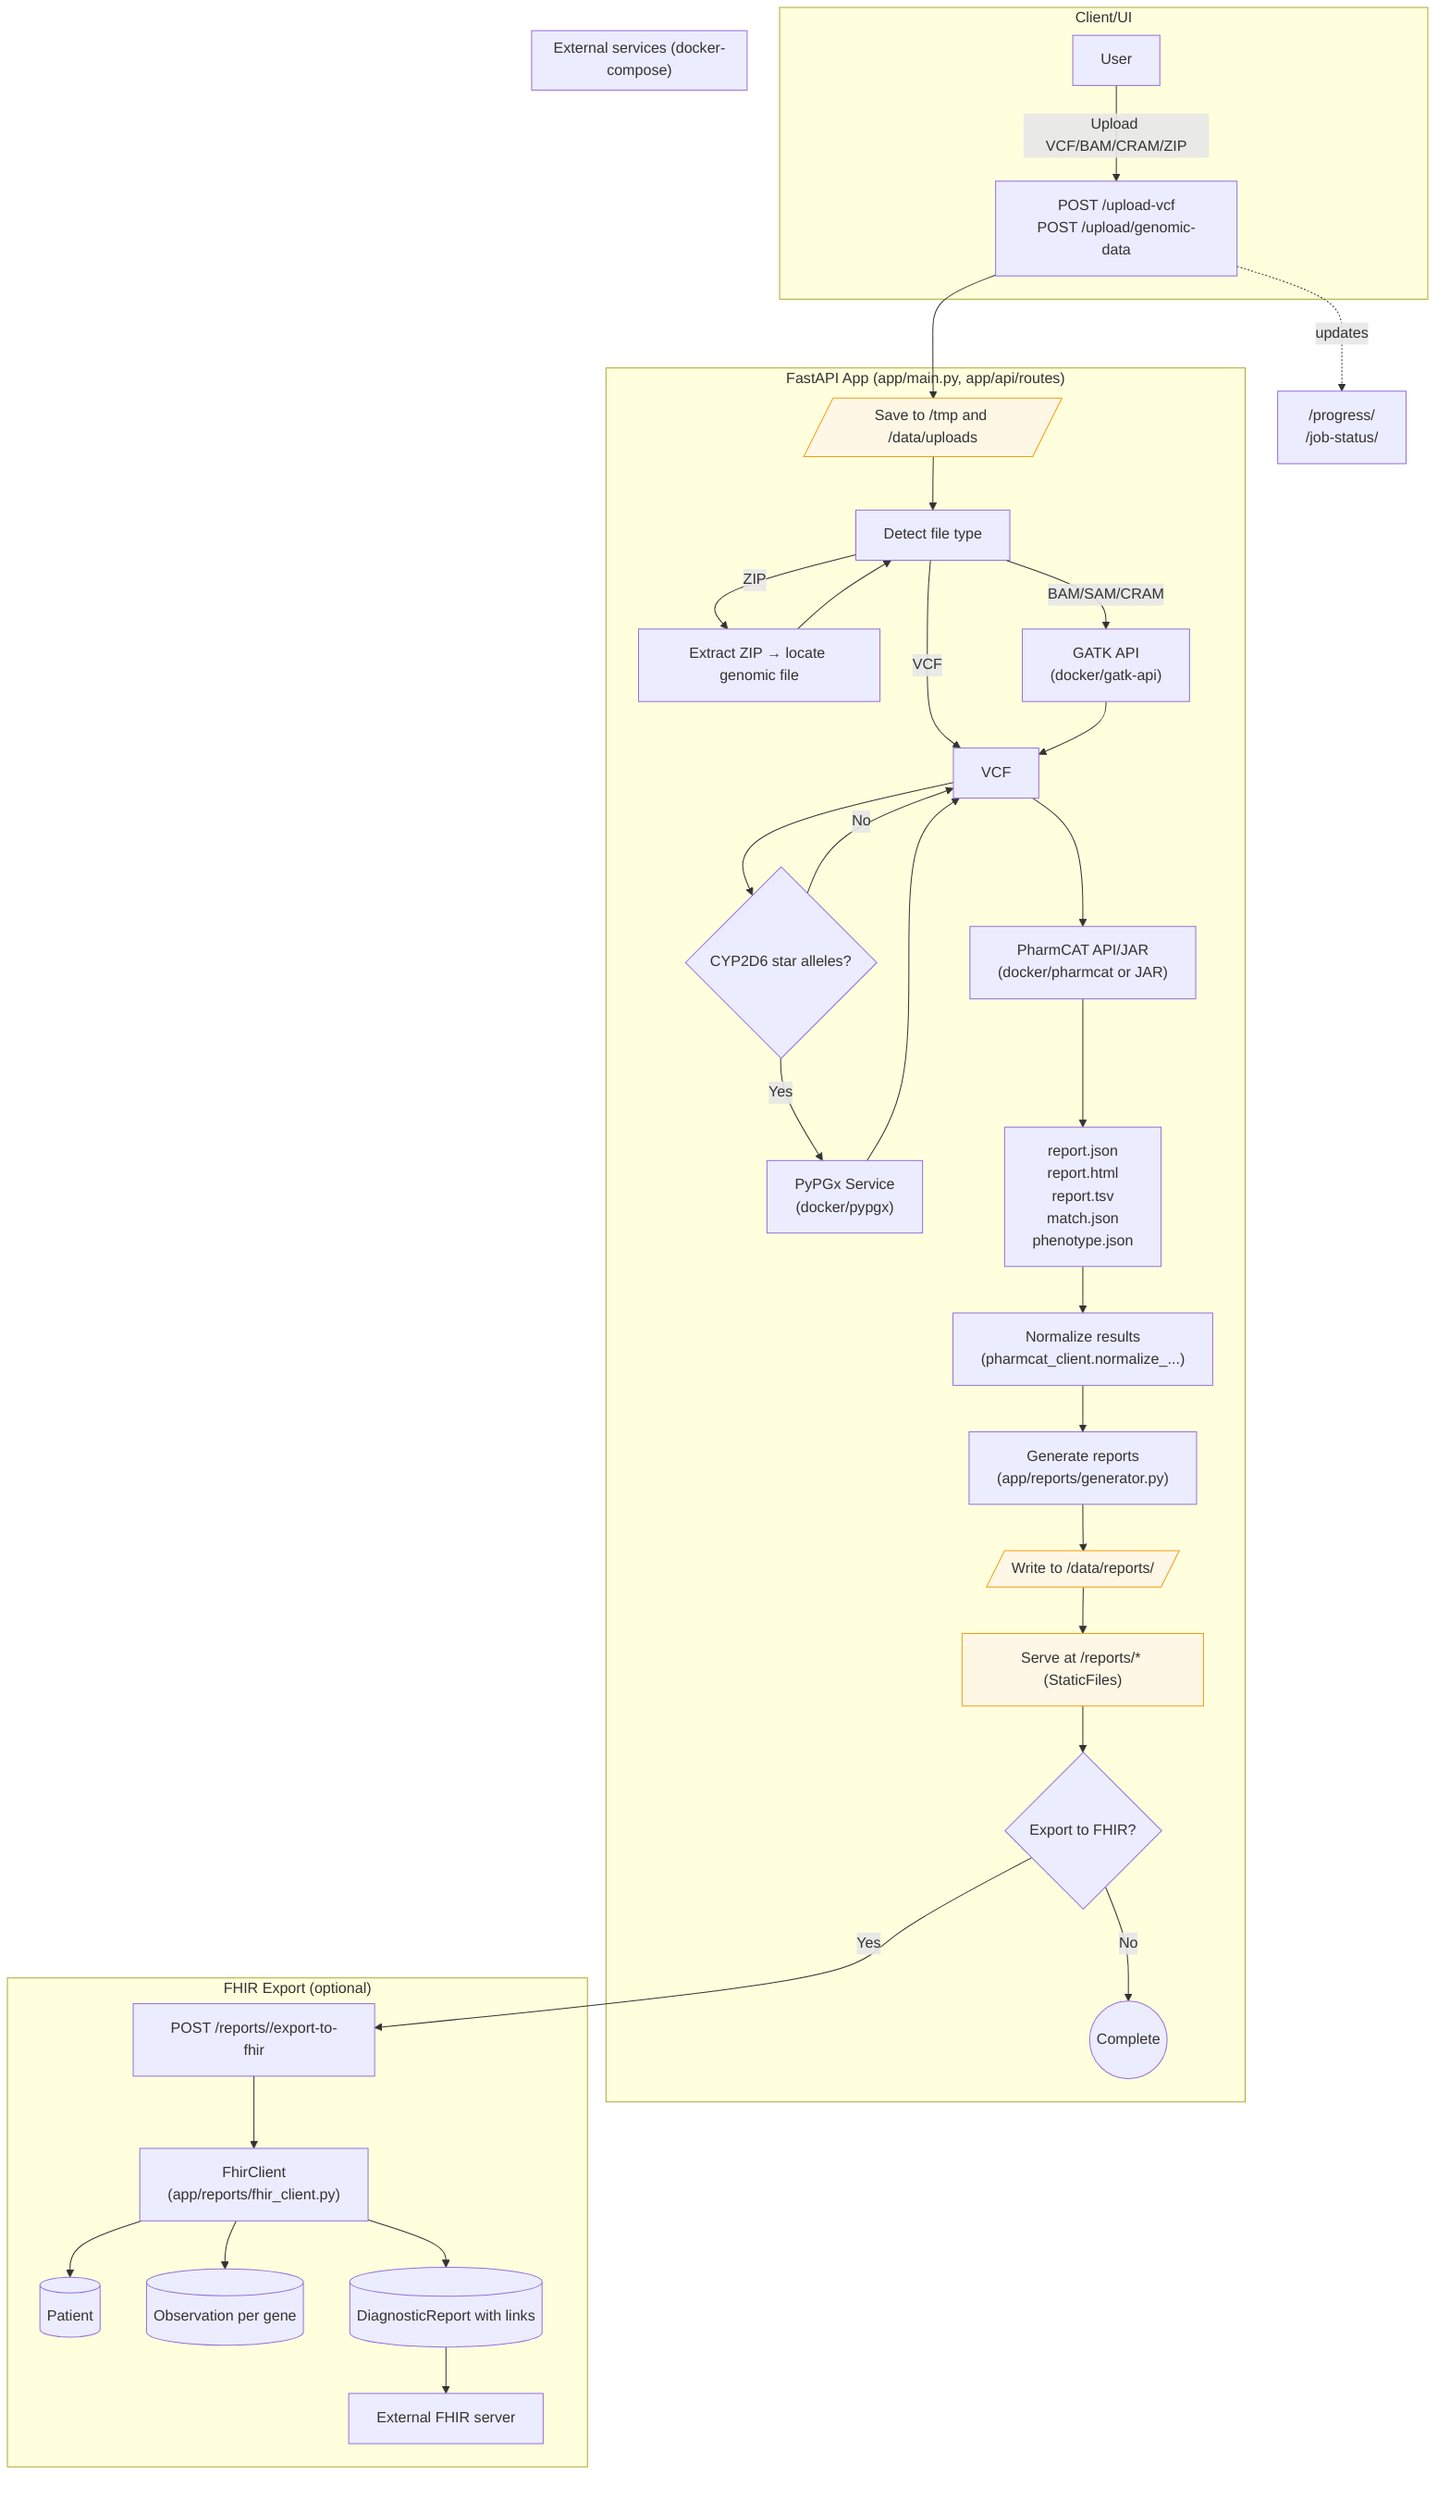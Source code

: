 flowchart TD
  %% ZaroPGx end-to-end processing flow

  subgraph Client["Client/UI"]
    U[User]
    U -->|Upload VCF/BAM/CRAM/ZIP| UploadEndpoints["POST /upload-vcf<br/>POST /upload/genomic-data"]
  end

  subgraph FastAPI["FastAPI App (app/main.py, app/api/routes)"]
    UploadEndpoints --> SaveTmp[/Save to /tmp and /data/uploads/]
    SaveTmp --> Detect[Detect file type]
    Detect -->|ZIP| Extract[Extract ZIP → locate genomic file]
    Extract --> Detect
    Detect -->|BAM/SAM/CRAM| GATK
    Detect -->|VCF| VCF[VCF]
    GATK --> VCF

    VCF --> PYP_DEC{CYP2D6 star alleles?}
    PYP_DEC -->|Yes| PYP
    PYP --> VCF
    PYP_DEC -->|No| VCF

    VCF --> PCAT
    PCAT --> PCOutputs["report.json<br/>report.html<br/>report.tsv<br/>match.json<br/>phenotype.json"]
    PCOutputs --> Normalize["Normalize results<br/>(pharmcat_client.normalize_...)"]
    Normalize --> Generate["Generate reports<br/>(app/reports/generator.py)"]
    Generate --> ReportsDir[/Write to /data/reports/<report_id>/]
    ReportsDir --> Serve["Serve at /reports/* (StaticFiles)"]
    Serve --> ExportDec{Export to FHIR?}
    ExportDec -->|No| Done((Complete))
  end

  subgraph Services["External services (docker-compose)"]
    GATK["GATK API<br/>(docker/gatk-api)"]
    PYP["PyPGx Service<br/>(docker/pypgx)"]
    PCAT["PharmCAT API/JAR<br/>(docker/pharmcat or JAR)"]
  end

  subgraph FHIR["FHIR Export (optional)"]
    ExportDec -->|Yes| FhirRoute["POST /reports/<report_id>/export-to-fhir"]
    FhirRoute --> FhirClient["FhirClient<br/>(app/reports/fhir_client.py)"]
    FhirClient --> Patient[(Patient)]
    FhirClient --> Observations[(Observation per gene)]
    FhirClient --> DiagnosticReport[(DiagnosticReport with links)]
    DiagnosticReport --> EHR[External FHIR server]
  end

  %% Progress tracking
  UploadEndpoints -. updates .-> JobStatus["/progress/<job_id><br/>/job-status/<job_id>"]

  classDef app fill:#e7f0ff,stroke:#5b8def,stroke-width:1px;
  classDef svc fill:#f8f1ff,stroke:#9b59b6,stroke-width:1px;
  classDef fhir fill:#eaffea,stroke:#27ae60,stroke-width:1px;
  classDef io fill:#fff7e6,stroke:#f39c12,stroke-width:1px;

  class ReportsDir,Serve,SaveTmp io;